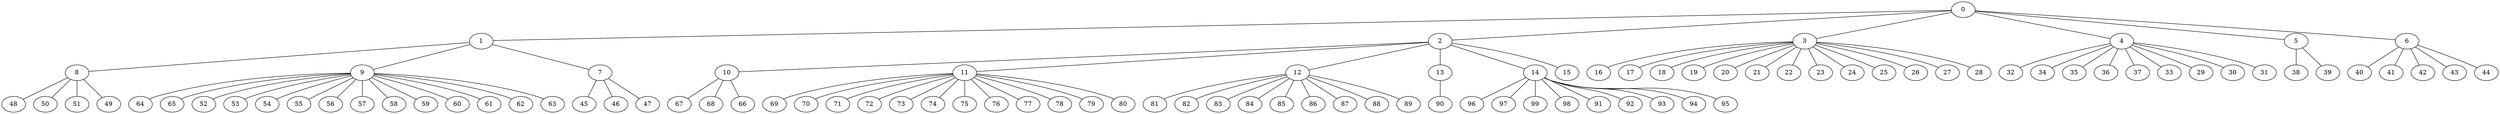 
graph graphname {
    0 -- 1
0 -- 2
0 -- 3
0 -- 4
0 -- 5
0 -- 6
1 -- 8
1 -- 9
1 -- 7
2 -- 10
2 -- 11
2 -- 12
2 -- 13
2 -- 14
2 -- 15
3 -- 16
3 -- 17
3 -- 18
3 -- 19
3 -- 20
3 -- 21
3 -- 22
3 -- 23
3 -- 24
3 -- 25
3 -- 26
3 -- 27
3 -- 28
4 -- 32
4 -- 34
4 -- 35
4 -- 36
4 -- 37
4 -- 33
4 -- 29
4 -- 30
4 -- 31
5 -- 38
5 -- 39
6 -- 40
6 -- 41
6 -- 42
6 -- 43
6 -- 44
7 -- 45
7 -- 46
7 -- 47
8 -- 48
8 -- 50
8 -- 51
8 -- 49
9 -- 64
9 -- 65
9 -- 52
9 -- 53
9 -- 54
9 -- 55
9 -- 56
9 -- 57
9 -- 58
9 -- 59
9 -- 60
9 -- 61
9 -- 62
9 -- 63
10 -- 67
10 -- 68
10 -- 66
11 -- 69
11 -- 70
11 -- 71
11 -- 72
11 -- 73
11 -- 74
11 -- 75
11 -- 76
11 -- 77
11 -- 78
11 -- 79
11 -- 80
12 -- 81
12 -- 82
12 -- 83
12 -- 84
12 -- 85
12 -- 86
12 -- 87
12 -- 88
12 -- 89
13 -- 90
14 -- 96
14 -- 97
14 -- 99
14 -- 98
14 -- 91
14 -- 92
14 -- 93
14 -- 94
14 -- 95

}
